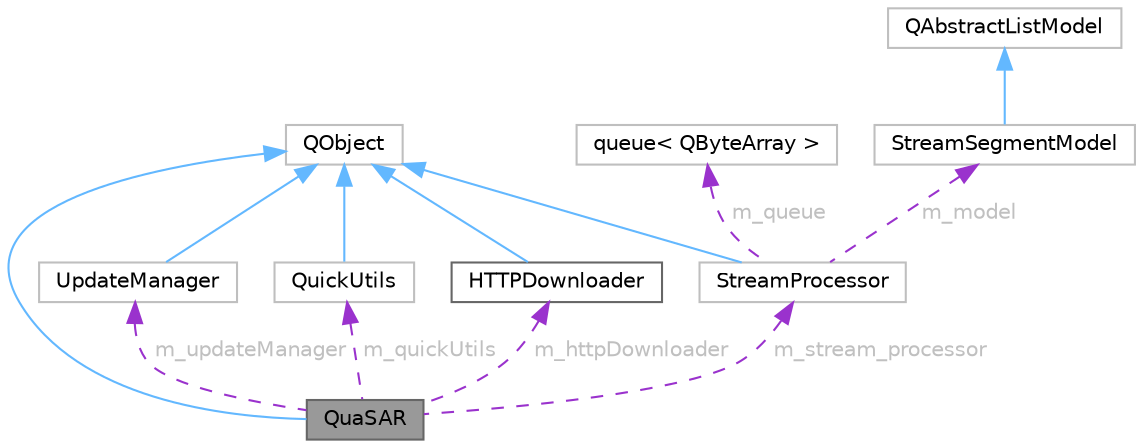 digraph "QuaSAR"
{
 // INTERACTIVE_SVG=YES
 // LATEX_PDF_SIZE
  bgcolor="transparent";
  edge [fontname=Helvetica,fontsize=10,labelfontname=Helvetica,labelfontsize=10];
  node [fontname=Helvetica,fontsize=10,shape=box,height=0.2,width=0.4];
  Node1 [id="Node000001",label="QuaSAR",height=0.2,width=0.4,color="gray40", fillcolor="grey60", style="filled", fontcolor="black",tooltip=" "];
  Node2 -> Node1 [id="edge1_Node000001_Node000002",dir="back",color="steelblue1",style="solid",tooltip=" "];
  Node2 [id="Node000002",label="QObject",height=0.2,width=0.4,color="grey75", fillcolor="white", style="filled",tooltip=" "];
  Node3 -> Node1 [id="edge2_Node000001_Node000003",dir="back",color="darkorchid3",style="dashed",tooltip=" ",label=" m_updateManager",fontcolor="grey" ];
  Node3 [id="Node000003",label="UpdateManager",height=0.2,width=0.4,color="grey75", fillcolor="white", style="filled",URL="$da/d40/class_application_1_1_update_manager.html",tooltip=" "];
  Node2 -> Node3 [id="edge3_Node000003_Node000002",dir="back",color="steelblue1",style="solid",tooltip=" "];
  Node4 -> Node1 [id="edge4_Node000001_Node000004",dir="back",color="darkorchid3",style="dashed",tooltip=" ",label=" m_quickUtils",fontcolor="grey" ];
  Node4 [id="Node000004",label="QuickUtils",height=0.2,width=0.4,color="grey75", fillcolor="white", style="filled",URL="$dc/d45/class_application_1_1_quick_utils.html",tooltip=" "];
  Node2 -> Node4 [id="edge5_Node000004_Node000002",dir="back",color="steelblue1",style="solid",tooltip=" "];
  Node5 -> Node1 [id="edge6_Node000001_Node000005",dir="back",color="darkorchid3",style="dashed",tooltip=" ",label=" m_httpDownloader",fontcolor="grey" ];
  Node5 [id="Node000005",label="HTTPDownloader",height=0.2,width=0.4,color="gray40", fillcolor="white", style="filled",URL="$d0/def/class_networking_1_1_h_t_t_p_downloader.html",tooltip="Class for downloading files by HTTP/HTTPS protocol."];
  Node2 -> Node5 [id="edge7_Node000005_Node000002",dir="back",color="steelblue1",style="solid",tooltip=" "];
  Node6 -> Node1 [id="edge8_Node000001_Node000006",dir="back",color="darkorchid3",style="dashed",tooltip=" ",label=" m_stream_processor",fontcolor="grey" ];
  Node6 [id="Node000006",label="StreamProcessor",height=0.2,width=0.4,color="grey75", fillcolor="white", style="filled",URL="$de/d9c/class_processing_1_1_stream_processor.html",tooltip=" "];
  Node2 -> Node6 [id="edge9_Node000006_Node000002",dir="back",color="steelblue1",style="solid",tooltip=" "];
  Node7 -> Node6 [id="edge10_Node000006_Node000007",dir="back",color="darkorchid3",style="dashed",tooltip=" ",label=" m_queue",fontcolor="grey" ];
  Node7 [id="Node000007",label="queue\< QByteArray \>",height=0.2,width=0.4,color="grey75", fillcolor="white", style="filled",tooltip=" "];
  Node8 -> Node6 [id="edge11_Node000006_Node000008",dir="back",color="darkorchid3",style="dashed",tooltip=" ",label=" m_model",fontcolor="grey" ];
  Node8 [id="Node000008",label="StreamSegmentModel",height=0.2,width=0.4,color="grey75", fillcolor="white", style="filled",URL="$d4/db5/class_map_1_1_stream_segment_model.html",tooltip=" "];
  Node9 -> Node8 [id="edge12_Node000008_Node000009",dir="back",color="steelblue1",style="solid",tooltip=" "];
  Node9 [id="Node000009",label="QAbstractListModel",height=0.2,width=0.4,color="grey75", fillcolor="white", style="filled",tooltip=" "];
}
